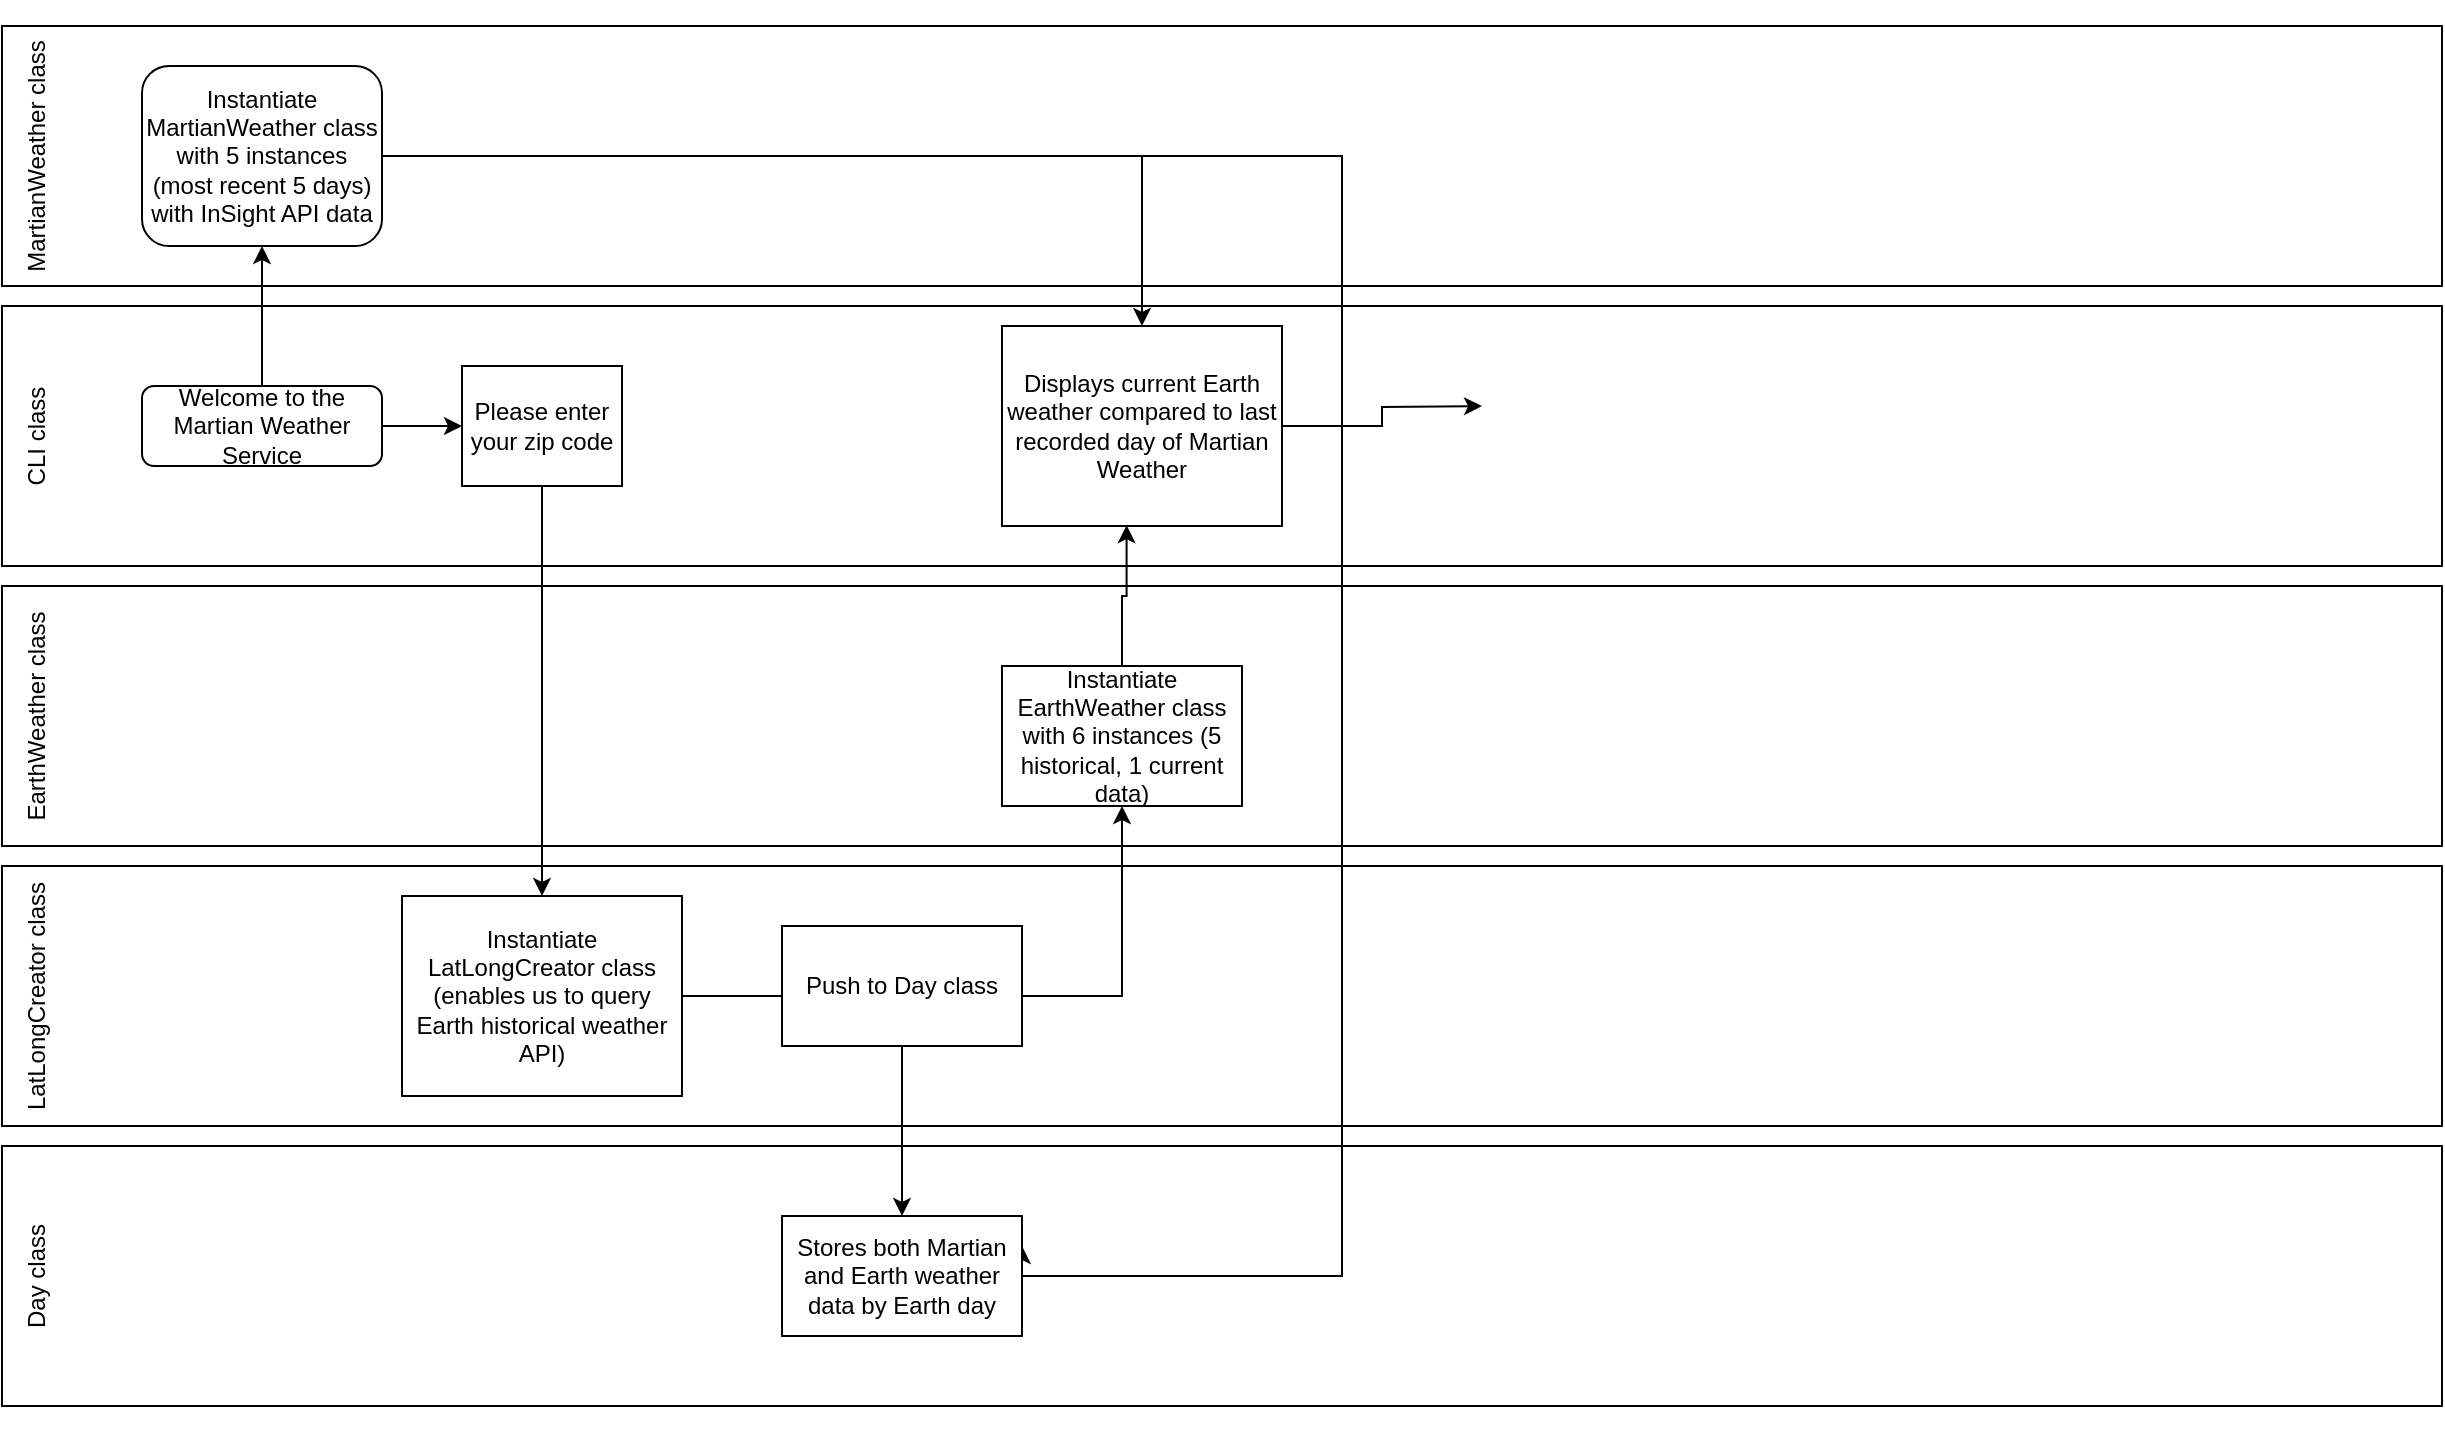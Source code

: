 <mxfile version="13.6.2" type="github">
  <diagram id="C5RBs43oDa-KdzZeNtuy" name="Page-1">
    <mxGraphModel dx="1284" dy="833" grid="1" gridSize="10" guides="1" tooltips="1" connect="1" arrows="1" fold="1" page="1" pageScale="1" pageWidth="827" pageHeight="1169" math="0" shadow="0">
      <root>
        <mxCell id="WIyWlLk6GJQsqaUBKTNV-0" />
        <mxCell id="WIyWlLk6GJQsqaUBKTNV-1" parent="WIyWlLk6GJQsqaUBKTNV-0" />
        <mxCell id="WV5NvqGCyLJuAwGKfBsl-227" value="" style="rounded=0;whiteSpace=wrap;html=1;" vertex="1" parent="WIyWlLk6GJQsqaUBKTNV-1">
          <mxGeometry y="730" width="1220" height="130" as="geometry" />
        </mxCell>
        <mxCell id="WV5NvqGCyLJuAwGKfBsl-225" value="" style="rounded=0;whiteSpace=wrap;html=1;" vertex="1" parent="WIyWlLk6GJQsqaUBKTNV-1">
          <mxGeometry y="590" width="1220" height="130" as="geometry" />
        </mxCell>
        <mxCell id="WV5NvqGCyLJuAwGKfBsl-226" value="LatLongCreator class" style="text;html=1;strokeColor=none;fillColor=none;align=center;verticalAlign=middle;whiteSpace=wrap;rounded=0;rotation=270;" vertex="1" parent="WIyWlLk6GJQsqaUBKTNV-1">
          <mxGeometry x="-60" y="645" width="155" height="20" as="geometry" />
        </mxCell>
        <mxCell id="WV5NvqGCyLJuAwGKfBsl-228" value="Day class" style="text;html=1;strokeColor=none;fillColor=none;align=center;verticalAlign=middle;whiteSpace=wrap;rounded=0;rotation=270;" vertex="1" parent="WIyWlLk6GJQsqaUBKTNV-1">
          <mxGeometry x="-60" y="785" width="155" height="20" as="geometry" />
        </mxCell>
        <mxCell id="WV5NvqGCyLJuAwGKfBsl-223" value="" style="rounded=0;whiteSpace=wrap;html=1;" vertex="1" parent="WIyWlLk6GJQsqaUBKTNV-1">
          <mxGeometry y="450" width="1220" height="130" as="geometry" />
        </mxCell>
        <mxCell id="WV5NvqGCyLJuAwGKfBsl-224" value="EarthWeather class" style="text;html=1;strokeColor=none;fillColor=none;align=center;verticalAlign=middle;whiteSpace=wrap;rounded=0;rotation=270;" vertex="1" parent="WIyWlLk6GJQsqaUBKTNV-1">
          <mxGeometry x="-60" y="505" width="155" height="20" as="geometry" />
        </mxCell>
        <mxCell id="WV5NvqGCyLJuAwGKfBsl-221" value="" style="rounded=0;whiteSpace=wrap;html=1;" vertex="1" parent="WIyWlLk6GJQsqaUBKTNV-1">
          <mxGeometry y="310" width="1220" height="130" as="geometry" />
        </mxCell>
        <mxCell id="WV5NvqGCyLJuAwGKfBsl-222" value="CLI class" style="text;html=1;strokeColor=none;fillColor=none;align=center;verticalAlign=middle;whiteSpace=wrap;rounded=0;rotation=270;" vertex="1" parent="WIyWlLk6GJQsqaUBKTNV-1">
          <mxGeometry x="-60" y="365" width="155" height="20" as="geometry" />
        </mxCell>
        <mxCell id="WV5NvqGCyLJuAwGKfBsl-213" value="" style="rounded=0;whiteSpace=wrap;html=1;" vertex="1" parent="WIyWlLk6GJQsqaUBKTNV-1">
          <mxGeometry y="170" width="1220" height="130" as="geometry" />
        </mxCell>
        <mxCell id="WV5NvqGCyLJuAwGKfBsl-4" style="edgeStyle=orthogonalEdgeStyle;rounded=0;orthogonalLoop=1;jettySize=auto;html=1;exitX=1;exitY=0.5;exitDx=0;exitDy=0;" edge="1" parent="WIyWlLk6GJQsqaUBKTNV-1" source="WIyWlLk6GJQsqaUBKTNV-3" target="hiW3JRpMc0o0yXaNf7gS-0">
          <mxGeometry relative="1" as="geometry" />
        </mxCell>
        <mxCell id="WV5NvqGCyLJuAwGKfBsl-203" style="edgeStyle=orthogonalEdgeStyle;rounded=0;orthogonalLoop=1;jettySize=auto;html=1;exitX=0.5;exitY=0;exitDx=0;exitDy=0;entryX=0.5;entryY=1;entryDx=0;entryDy=0;" edge="1" parent="WIyWlLk6GJQsqaUBKTNV-1" source="WIyWlLk6GJQsqaUBKTNV-3" target="WV5NvqGCyLJuAwGKfBsl-199">
          <mxGeometry relative="1" as="geometry" />
        </mxCell>
        <mxCell id="WIyWlLk6GJQsqaUBKTNV-3" value="Welcome to the Martian Weather Service" style="rounded=1;whiteSpace=wrap;html=1;fontSize=12;glass=0;strokeWidth=1;shadow=0;" parent="WIyWlLk6GJQsqaUBKTNV-1" vertex="1">
          <mxGeometry x="70" y="350" width="120" height="40" as="geometry" />
        </mxCell>
        <mxCell id="WV5NvqGCyLJuAwGKfBsl-229" style="edgeStyle=orthogonalEdgeStyle;rounded=0;orthogonalLoop=1;jettySize=auto;html=1;exitX=0.5;exitY=1;exitDx=0;exitDy=0;" edge="1" parent="WIyWlLk6GJQsqaUBKTNV-1" source="hiW3JRpMc0o0yXaNf7gS-0" target="WV5NvqGCyLJuAwGKfBsl-0">
          <mxGeometry relative="1" as="geometry" />
        </mxCell>
        <mxCell id="hiW3JRpMc0o0yXaNf7gS-0" value="Please enter your zip code" style="rounded=0;whiteSpace=wrap;html=1;" parent="WIyWlLk6GJQsqaUBKTNV-1" vertex="1">
          <mxGeometry x="230" y="340" width="80" height="60" as="geometry" />
        </mxCell>
        <mxCell id="hiW3JRpMc0o0yXaNf7gS-8" style="edgeStyle=orthogonalEdgeStyle;rounded=0;orthogonalLoop=1;jettySize=auto;html=1;exitX=0.5;exitY=1;exitDx=0;exitDy=0;" parent="WIyWlLk6GJQsqaUBKTNV-1" edge="1">
          <mxGeometry relative="1" as="geometry">
            <mxPoint x="300" y="540" as="sourcePoint" />
            <mxPoint x="300" y="540" as="targetPoint" />
          </mxGeometry>
        </mxCell>
        <mxCell id="WV5NvqGCyLJuAwGKfBsl-0" value="Instantiate LatLongCreator class (enables us to query Earth historical weather API)" style="rounded=0;whiteSpace=wrap;html=1;" vertex="1" parent="WIyWlLk6GJQsqaUBKTNV-1">
          <mxGeometry x="200" y="605" width="140" height="100" as="geometry" />
        </mxCell>
        <mxCell id="WV5NvqGCyLJuAwGKfBsl-204" style="edgeStyle=orthogonalEdgeStyle;rounded=0;orthogonalLoop=1;jettySize=auto;html=1;exitX=1;exitY=0.5;exitDx=0;exitDy=0;entryX=0.5;entryY=0;entryDx=0;entryDy=0;" edge="1" parent="WIyWlLk6GJQsqaUBKTNV-1" source="WV5NvqGCyLJuAwGKfBsl-199" target="WV5NvqGCyLJuAwGKfBsl-206">
          <mxGeometry relative="1" as="geometry">
            <mxPoint x="590" y="300" as="targetPoint" />
          </mxGeometry>
        </mxCell>
        <mxCell id="WV5NvqGCyLJuAwGKfBsl-240" style="edgeStyle=orthogonalEdgeStyle;rounded=0;orthogonalLoop=1;jettySize=auto;html=1;entryX=1;entryY=0.25;entryDx=0;entryDy=0;" edge="1" parent="WIyWlLk6GJQsqaUBKTNV-1" source="WV5NvqGCyLJuAwGKfBsl-199" target="WV5NvqGCyLJuAwGKfBsl-238">
          <mxGeometry relative="1" as="geometry">
            <Array as="points">
              <mxPoint x="670" y="235" />
              <mxPoint x="670" y="795" />
              <mxPoint x="510" y="795" />
            </Array>
          </mxGeometry>
        </mxCell>
        <mxCell id="WV5NvqGCyLJuAwGKfBsl-199" value="Instantiate MartianWeather class with 5 instances (most recent 5 days) with InSight API data" style="rounded=1;whiteSpace=wrap;html=1;" vertex="1" parent="WIyWlLk6GJQsqaUBKTNV-1">
          <mxGeometry x="70" y="190" width="120" height="90" as="geometry" />
        </mxCell>
        <mxCell id="WV5NvqGCyLJuAwGKfBsl-235" style="edgeStyle=orthogonalEdgeStyle;rounded=0;orthogonalLoop=1;jettySize=auto;html=1;exitX=0.5;exitY=0;exitDx=0;exitDy=0;entryX=0.445;entryY=0.996;entryDx=0;entryDy=0;entryPerimeter=0;" edge="1" parent="WIyWlLk6GJQsqaUBKTNV-1" source="WV5NvqGCyLJuAwGKfBsl-200" target="WV5NvqGCyLJuAwGKfBsl-206">
          <mxGeometry relative="1" as="geometry" />
        </mxCell>
        <mxCell id="WV5NvqGCyLJuAwGKfBsl-200" value="Instantiate EarthWeather class with 6 instances (5 historical, 1 current data)" style="rounded=0;whiteSpace=wrap;html=1;" vertex="1" parent="WIyWlLk6GJQsqaUBKTNV-1">
          <mxGeometry x="500" y="490" width="120" height="70" as="geometry" />
        </mxCell>
        <mxCell id="WV5NvqGCyLJuAwGKfBsl-207" style="edgeStyle=orthogonalEdgeStyle;rounded=0;orthogonalLoop=1;jettySize=auto;html=1;exitX=1;exitY=0.5;exitDx=0;exitDy=0;" edge="1" parent="WIyWlLk6GJQsqaUBKTNV-1" source="WV5NvqGCyLJuAwGKfBsl-206">
          <mxGeometry relative="1" as="geometry">
            <mxPoint x="740" y="360" as="targetPoint" />
          </mxGeometry>
        </mxCell>
        <mxCell id="WV5NvqGCyLJuAwGKfBsl-206" value="Displays current Earth weather compared to last recorded day of Martian Weather" style="rounded=0;whiteSpace=wrap;html=1;" vertex="1" parent="WIyWlLk6GJQsqaUBKTNV-1">
          <mxGeometry x="500" y="320" width="140" height="100" as="geometry" />
        </mxCell>
        <mxCell id="WV5NvqGCyLJuAwGKfBsl-219" value="MartianWeather class" style="text;html=1;strokeColor=none;fillColor=none;align=center;verticalAlign=middle;whiteSpace=wrap;rounded=0;rotation=270;" vertex="1" parent="WIyWlLk6GJQsqaUBKTNV-1">
          <mxGeometry x="-60" y="225" width="155" height="20" as="geometry" />
        </mxCell>
        <mxCell id="WV5NvqGCyLJuAwGKfBsl-234" style="edgeStyle=orthogonalEdgeStyle;rounded=0;orthogonalLoop=1;jettySize=auto;html=1;" edge="1" parent="WIyWlLk6GJQsqaUBKTNV-1" source="WV5NvqGCyLJuAwGKfBsl-0" target="WV5NvqGCyLJuAwGKfBsl-200">
          <mxGeometry relative="1" as="geometry" />
        </mxCell>
        <mxCell id="WV5NvqGCyLJuAwGKfBsl-239" style="edgeStyle=orthogonalEdgeStyle;rounded=0;orthogonalLoop=1;jettySize=auto;html=1;entryX=0.5;entryY=0;entryDx=0;entryDy=0;" edge="1" parent="WIyWlLk6GJQsqaUBKTNV-1" source="WV5NvqGCyLJuAwGKfBsl-237" target="WV5NvqGCyLJuAwGKfBsl-238">
          <mxGeometry relative="1" as="geometry" />
        </mxCell>
        <mxCell id="WV5NvqGCyLJuAwGKfBsl-237" value="Push to Day class" style="rounded=0;whiteSpace=wrap;html=1;" vertex="1" parent="WIyWlLk6GJQsqaUBKTNV-1">
          <mxGeometry x="390" y="620" width="120" height="60" as="geometry" />
        </mxCell>
        <mxCell id="WV5NvqGCyLJuAwGKfBsl-238" value="Stores both Martian and Earth weather data by Earth day" style="rounded=0;whiteSpace=wrap;html=1;" vertex="1" parent="WIyWlLk6GJQsqaUBKTNV-1">
          <mxGeometry x="390" y="765" width="120" height="60" as="geometry" />
        </mxCell>
      </root>
    </mxGraphModel>
  </diagram>
</mxfile>
